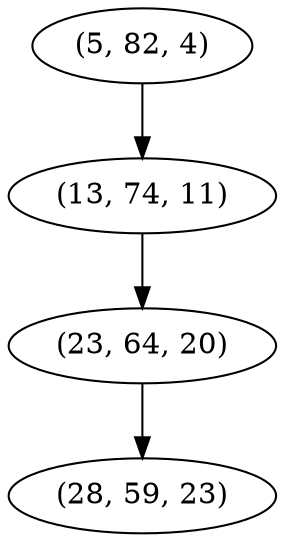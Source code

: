digraph tree {
    "(5, 82, 4)";
    "(13, 74, 11)";
    "(23, 64, 20)";
    "(28, 59, 23)";
    "(5, 82, 4)" -> "(13, 74, 11)";
    "(13, 74, 11)" -> "(23, 64, 20)";
    "(23, 64, 20)" -> "(28, 59, 23)";
}
